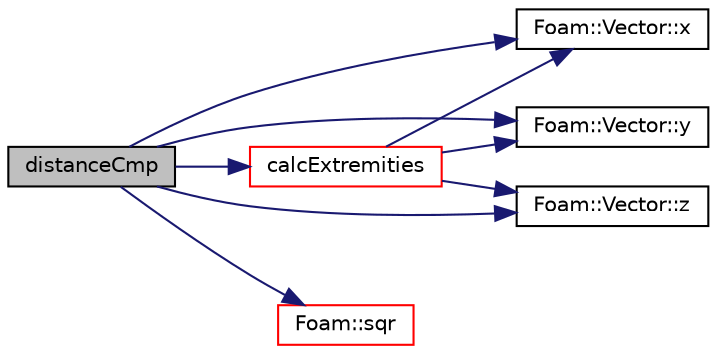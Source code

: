 digraph "distanceCmp"
{
  bgcolor="transparent";
  edge [fontname="Helvetica",fontsize="10",labelfontname="Helvetica",labelfontsize="10"];
  node [fontname="Helvetica",fontsize="10",shape=record];
  rankdir="LR";
  Node359 [label="distanceCmp",height=0.2,width=0.4,color="black", fillcolor="grey75", style="filled", fontcolor="black"];
  Node359 -> Node360 [color="midnightblue",fontsize="10",style="solid",fontname="Helvetica"];
  Node360 [label="calcExtremities",height=0.2,width=0.4,color="red",URL="$a28773.html#a0e899b5b80c2f31047bccee7f435a554",tooltip="Calculate nearest and furthest (to point) vertex coords of. "];
  Node360 -> Node364 [color="midnightblue",fontsize="10",style="solid",fontname="Helvetica"];
  Node364 [label="Foam::Vector::x",height=0.2,width=0.4,color="black",URL="$a29749.html#a63327976e5a8359700064a02ae22548e"];
  Node360 -> Node365 [color="midnightblue",fontsize="10",style="solid",fontname="Helvetica"];
  Node365 [label="Foam::Vector::y",height=0.2,width=0.4,color="black",URL="$a29749.html#a1ee865f676fbac703a49c6654dd3ad74"];
  Node360 -> Node366 [color="midnightblue",fontsize="10",style="solid",fontname="Helvetica"];
  Node366 [label="Foam::Vector::z",height=0.2,width=0.4,color="black",URL="$a29749.html#a1c8320b15610de211ec70ef966581423"];
  Node359 -> Node367 [color="midnightblue",fontsize="10",style="solid",fontname="Helvetica"];
  Node367 [label="Foam::sqr",height=0.2,width=0.4,color="red",URL="$a21851.html#a277dc11c581d53826ab5090b08f3b17b"];
  Node359 -> Node364 [color="midnightblue",fontsize="10",style="solid",fontname="Helvetica"];
  Node359 -> Node365 [color="midnightblue",fontsize="10",style="solid",fontname="Helvetica"];
  Node359 -> Node366 [color="midnightblue",fontsize="10",style="solid",fontname="Helvetica"];
}
